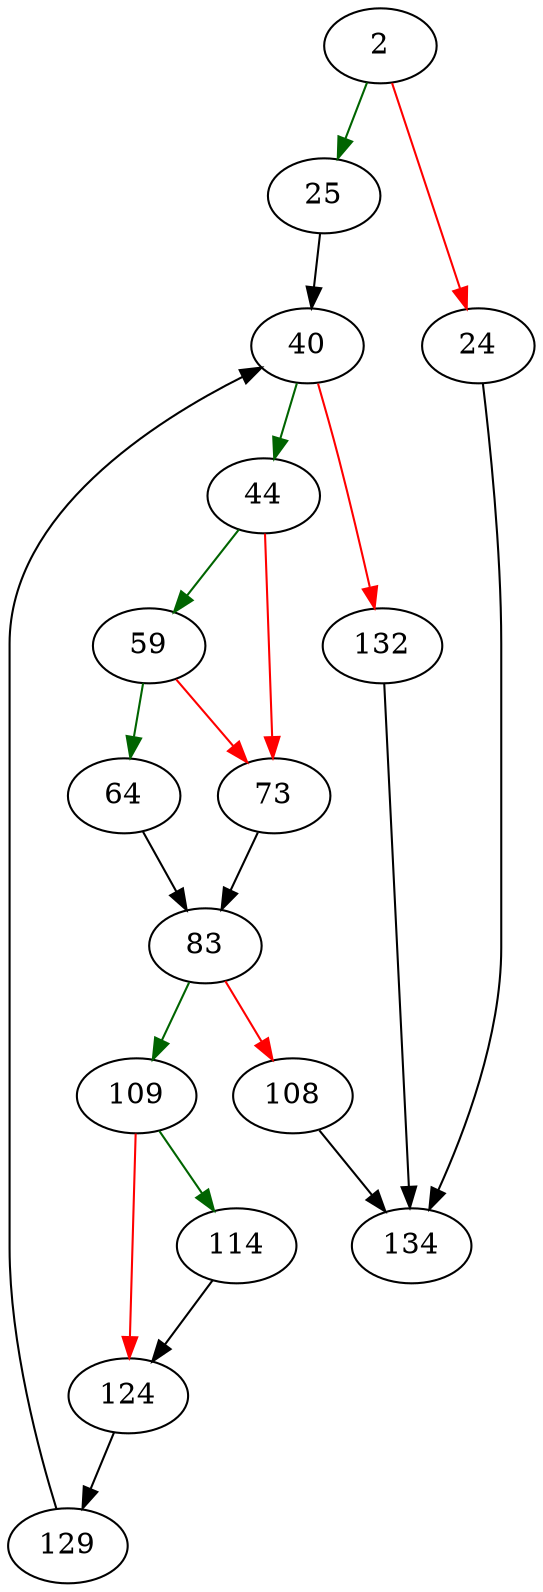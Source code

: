 strict digraph "pagerOpenSavepoint" {
	// Node definitions.
	2 [entry=true];
	25;
	24;
	134;
	40;
	44;
	132;
	59;
	73;
	64;
	83;
	109;
	108;
	114;
	124;
	129;

	// Edge definitions.
	2 -> 25 [
		color=darkgreen
		cond=true
	];
	2 -> 24 [
		color=red
		cond=false
	];
	25 -> 40;
	24 -> 134;
	40 -> 44 [
		color=darkgreen
		cond=true
	];
	40 -> 132 [
		color=red
		cond=false
	];
	44 -> 59 [
		color=darkgreen
		cond=true
	];
	44 -> 73 [
		color=red
		cond=false
	];
	132 -> 134;
	59 -> 73 [
		color=red
		cond=false
	];
	59 -> 64 [
		color=darkgreen
		cond=true
	];
	73 -> 83;
	64 -> 83;
	83 -> 109 [
		color=darkgreen
		cond=true
	];
	83 -> 108 [
		color=red
		cond=false
	];
	109 -> 114 [
		color=darkgreen
		cond=true
	];
	109 -> 124 [
		color=red
		cond=false
	];
	108 -> 134;
	114 -> 124;
	124 -> 129;
	129 -> 40;
}